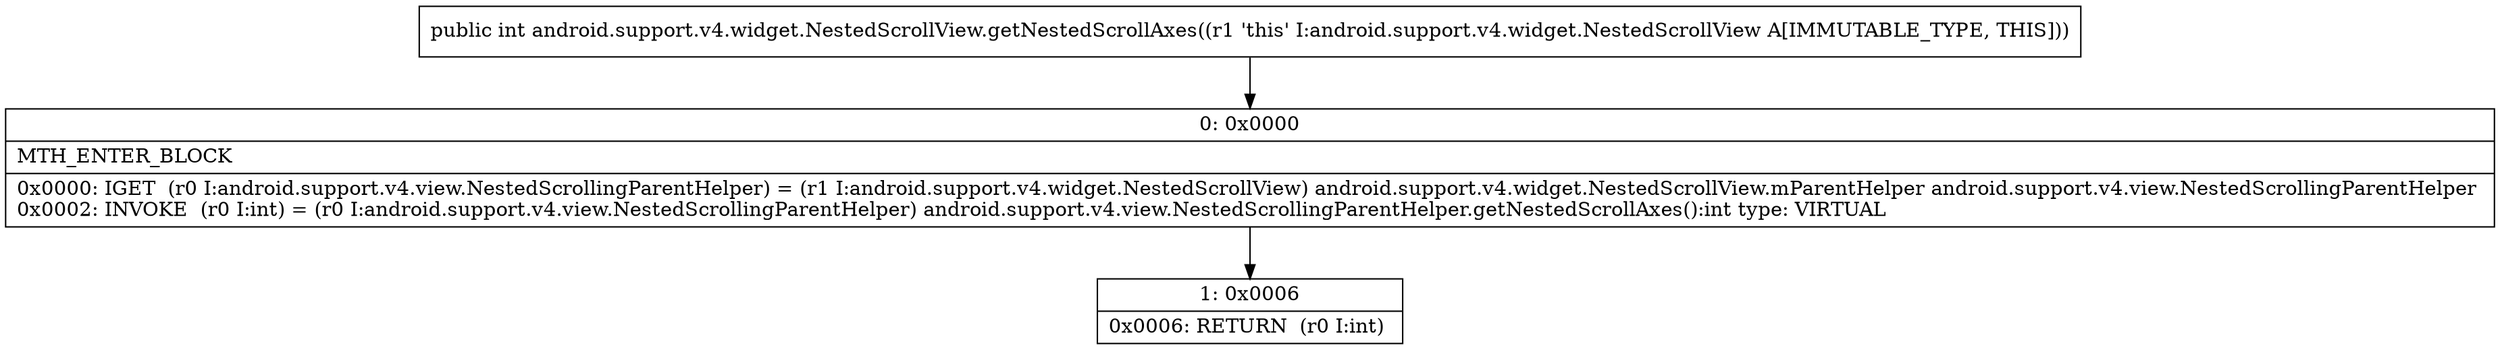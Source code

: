digraph "CFG forandroid.support.v4.widget.NestedScrollView.getNestedScrollAxes()I" {
Node_0 [shape=record,label="{0\:\ 0x0000|MTH_ENTER_BLOCK\l|0x0000: IGET  (r0 I:android.support.v4.view.NestedScrollingParentHelper) = (r1 I:android.support.v4.widget.NestedScrollView) android.support.v4.widget.NestedScrollView.mParentHelper android.support.v4.view.NestedScrollingParentHelper \l0x0002: INVOKE  (r0 I:int) = (r0 I:android.support.v4.view.NestedScrollingParentHelper) android.support.v4.view.NestedScrollingParentHelper.getNestedScrollAxes():int type: VIRTUAL \l}"];
Node_1 [shape=record,label="{1\:\ 0x0006|0x0006: RETURN  (r0 I:int) \l}"];
MethodNode[shape=record,label="{public int android.support.v4.widget.NestedScrollView.getNestedScrollAxes((r1 'this' I:android.support.v4.widget.NestedScrollView A[IMMUTABLE_TYPE, THIS])) }"];
MethodNode -> Node_0;
Node_0 -> Node_1;
}


